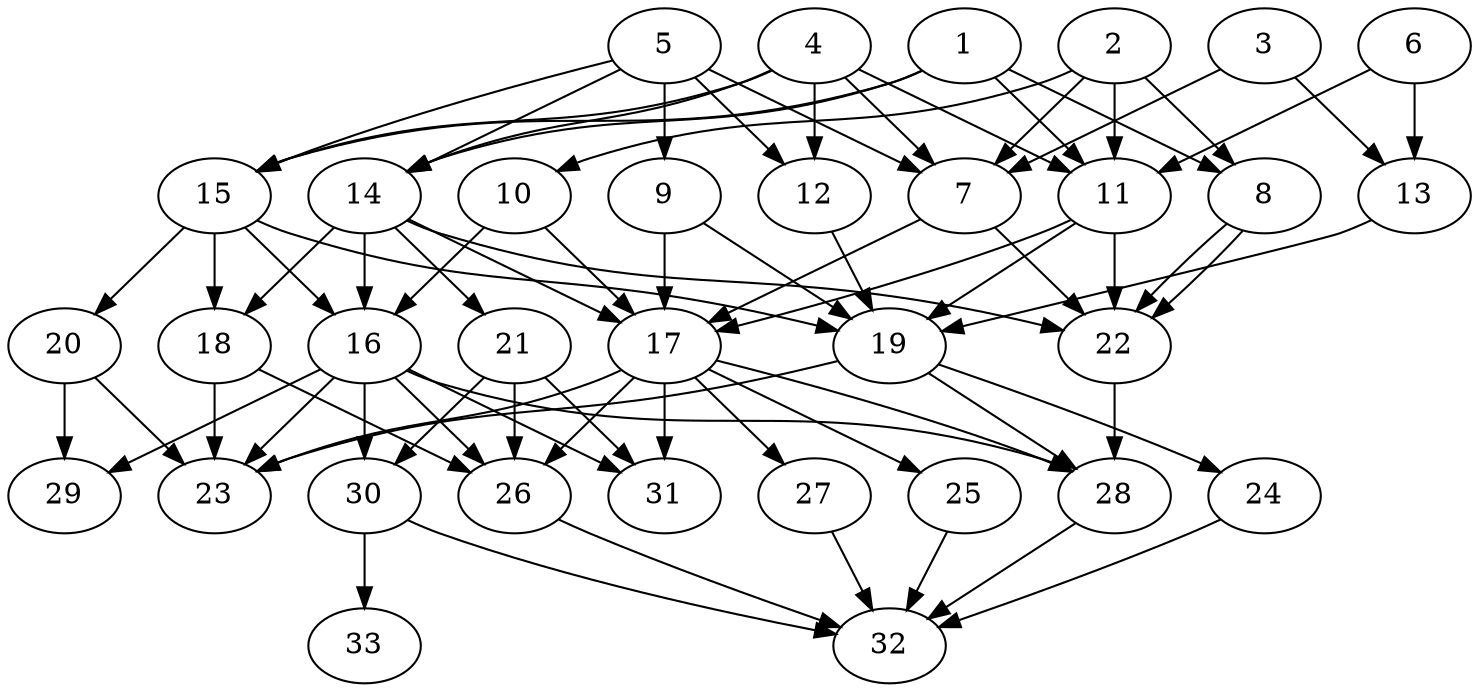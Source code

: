 // DAG (tier=2-normal, mode=compute, n=33, ccr=0.361, fat=0.594, density=0.593, regular=0.423, jump=0.196, mindata=524288, maxdata=8388608)
// DAG automatically generated by daggen at Sun Aug 24 16:33:33 2025
// /home/ermia/Project/Environments/daggen/bin/daggen --dot --ccr 0.361 --fat 0.594 --regular 0.423 --density 0.593 --jump 0.196 --mindata 524288 --maxdata 8388608 -n 33 
digraph G {
  1 [size="18921918240563732", alpha="0.02", expect_size="9460959120281866"]
  1 -> 8 [size ="314395666153472"]
  1 -> 11 [size ="314395666153472"]
  1 -> 14 [size ="314395666153472"]
  1 -> 15 [size ="314395666153472"]
  2 [size="33913558139660140544", alpha="0.03", expect_size="16956779069830070272"]
  2 -> 7 [size ="83818308435968"]
  2 -> 8 [size ="83818308435968"]
  2 -> 10 [size ="83818308435968"]
  2 -> 11 [size ="83818308435968"]
  3 [size="170772081518227488768", alpha="0.01", expect_size="85386040759113744384"]
  3 -> 7 [size ="246245272584192"]
  3 -> 13 [size ="246245272584192"]
  4 [size="220928247137001760", alpha="0.06", expect_size="110464123568500880"]
  4 -> 7 [size ="137934091059200"]
  4 -> 11 [size ="137934091059200"]
  4 -> 12 [size ="137934091059200"]
  4 -> 14 [size ="137934091059200"]
  4 -> 15 [size ="137934091059200"]
  5 [size="361701467147894016", alpha="0.04", expect_size="180850733573947008"]
  5 -> 7 [size ="419778325905408"]
  5 -> 9 [size ="419778325905408"]
  5 -> 12 [size ="419778325905408"]
  5 -> 14 [size ="419778325905408"]
  5 -> 15 [size ="419778325905408"]
  6 [size="382867111628968", alpha="0.13", expect_size="191433555814484"]
  6 -> 11 [size ="11171243491328"]
  6 -> 13 [size ="11171243491328"]
  7 [size="182879474099682336", alpha="0.09", expect_size="91439737049841168"]
  7 -> 17 [size ="255233934491648"]
  7 -> 22 [size ="255233934491648"]
  8 [size="756992539282909952", alpha="0.09", expect_size="378496269641454976"]
  8 -> 22 [size ="289439490244608"]
  8 -> 22 [size ="289439490244608"]
  9 [size="345877449076113408000", alpha="0.03", expect_size="172938724538056704000"]
  9 -> 17 [size ="394189288243200"]
  9 -> 19 [size ="394189288243200"]
  10 [size="12990706137260700", alpha="0.05", expect_size="6495353068630350"]
  10 -> 16 [size ="233506768683008"]
  10 -> 17 [size ="233506768683008"]
  11 [size="209792286879962144", alpha="0.19", expect_size="104896143439981072"]
  11 -> 17 [size ="146358803628032"]
  11 -> 19 [size ="146358803628032"]
  11 -> 22 [size ="146358803628032"]
  12 [size="504662532816896000000", alpha="0.16", expect_size="252331266408448000000"]
  12 -> 19 [size ="507096596480000"]
  13 [size="1038659593307936256", alpha="0.01", expect_size="519329796653968128"]
  13 -> 19 [size ="510362910720000"]
  14 [size="1053173847194736", alpha="0.15", expect_size="526586923597368"]
  14 -> 16 [size ="17010217975808"]
  14 -> 17 [size ="17010217975808"]
  14 -> 18 [size ="17010217975808"]
  14 -> 21 [size ="17010217975808"]
  14 -> 22 [size ="17010217975808"]
  15 [size="2463963423143100416", alpha="0.16", expect_size="1231981711571550208"]
  15 -> 16 [size ="14594173042688"]
  15 -> 18 [size ="14594173042688"]
  15 -> 19 [size ="14594173042688"]
  15 -> 20 [size ="14594173042688"]
  16 [size="14836936412992894", alpha="0.09", expect_size="7418468206496447"]
  16 -> 23 [size ="252833483980800"]
  16 -> 26 [size ="252833483980800"]
  16 -> 28 [size ="252833483980800"]
  16 -> 29 [size ="252833483980800"]
  16 -> 30 [size ="252833483980800"]
  16 -> 31 [size ="252833483980800"]
  17 [size="1059565221731751", alpha="0.15", expect_size="529782610865875"]
  17 -> 23 [size ="20967837401088"]
  17 -> 25 [size ="20967837401088"]
  17 -> 26 [size ="20967837401088"]
  17 -> 27 [size ="20967837401088"]
  17 -> 28 [size ="20967837401088"]
  17 -> 31 [size ="20967837401088"]
  18 [size="13755483567403126", alpha="0.02", expect_size="6877741783701563"]
  18 -> 23 [size ="226566311247872"]
  18 -> 26 [size ="226566311247872"]
  19 [size="43177942715071463424", alpha="0.07", expect_size="21588971357535731712"]
  19 -> 23 [size ="98461085073408"]
  19 -> 24 [size ="98461085073408"]
  19 -> 28 [size ="98461085073408"]
  20 [size="7779517239663058", alpha="0.00", expect_size="3889758619831529"]
  20 -> 23 [size ="8625133191168"]
  20 -> 29 [size ="8625133191168"]
  21 [size="6856759467657562", alpha="0.01", expect_size="3428379733828781"]
  21 -> 26 [size ="471607575314432"]
  21 -> 30 [size ="471607575314432"]
  21 -> 31 [size ="471607575314432"]
  22 [size="21231618908089932", alpha="0.04", expect_size="10615809454044966"]
  22 -> 28 [size ="10560284393472"]
  23 [size="452348465975739328", alpha="0.03", expect_size="226174232987869664"]
  24 [size="430962310093033728", alpha="0.01", expect_size="215481155046516864"]
  24 -> 32 [size ="463466305421312"]
  25 [size="12540230195192064", alpha="0.12", expect_size="6270115097596032"]
  25 -> 32 [size ="541848451940352"]
  26 [size="86987611233961712", alpha="0.12", expect_size="43493805616980856"]
  26 -> 32 [size ="38344696266752"]
  27 [size="906410933296938", alpha="0.04", expect_size="453205466648469"]
  27 -> 32 [size ="19126865100800"]
  28 [size="531611079260497772544", alpha="0.17", expect_size="265805539630248886272"]
  28 -> 32 [size ="524991980371968"]
  29 [size="561556334290002", alpha="0.05", expect_size="280778167145001"]
  30 [size="4682972489583136", alpha="0.10", expect_size="2341486244791568"]
  30 -> 32 [size ="2593220722688"]
  30 -> 33 [size ="2593220722688"]
  31 [size="8934668941609889", alpha="0.12", expect_size="4467334470804944"]
  32 [size="258688913960329280", alpha="0.12", expect_size="129344456980164640"]
  33 [size="277246641348173056", alpha="0.15", expect_size="138623320674086528"]
}